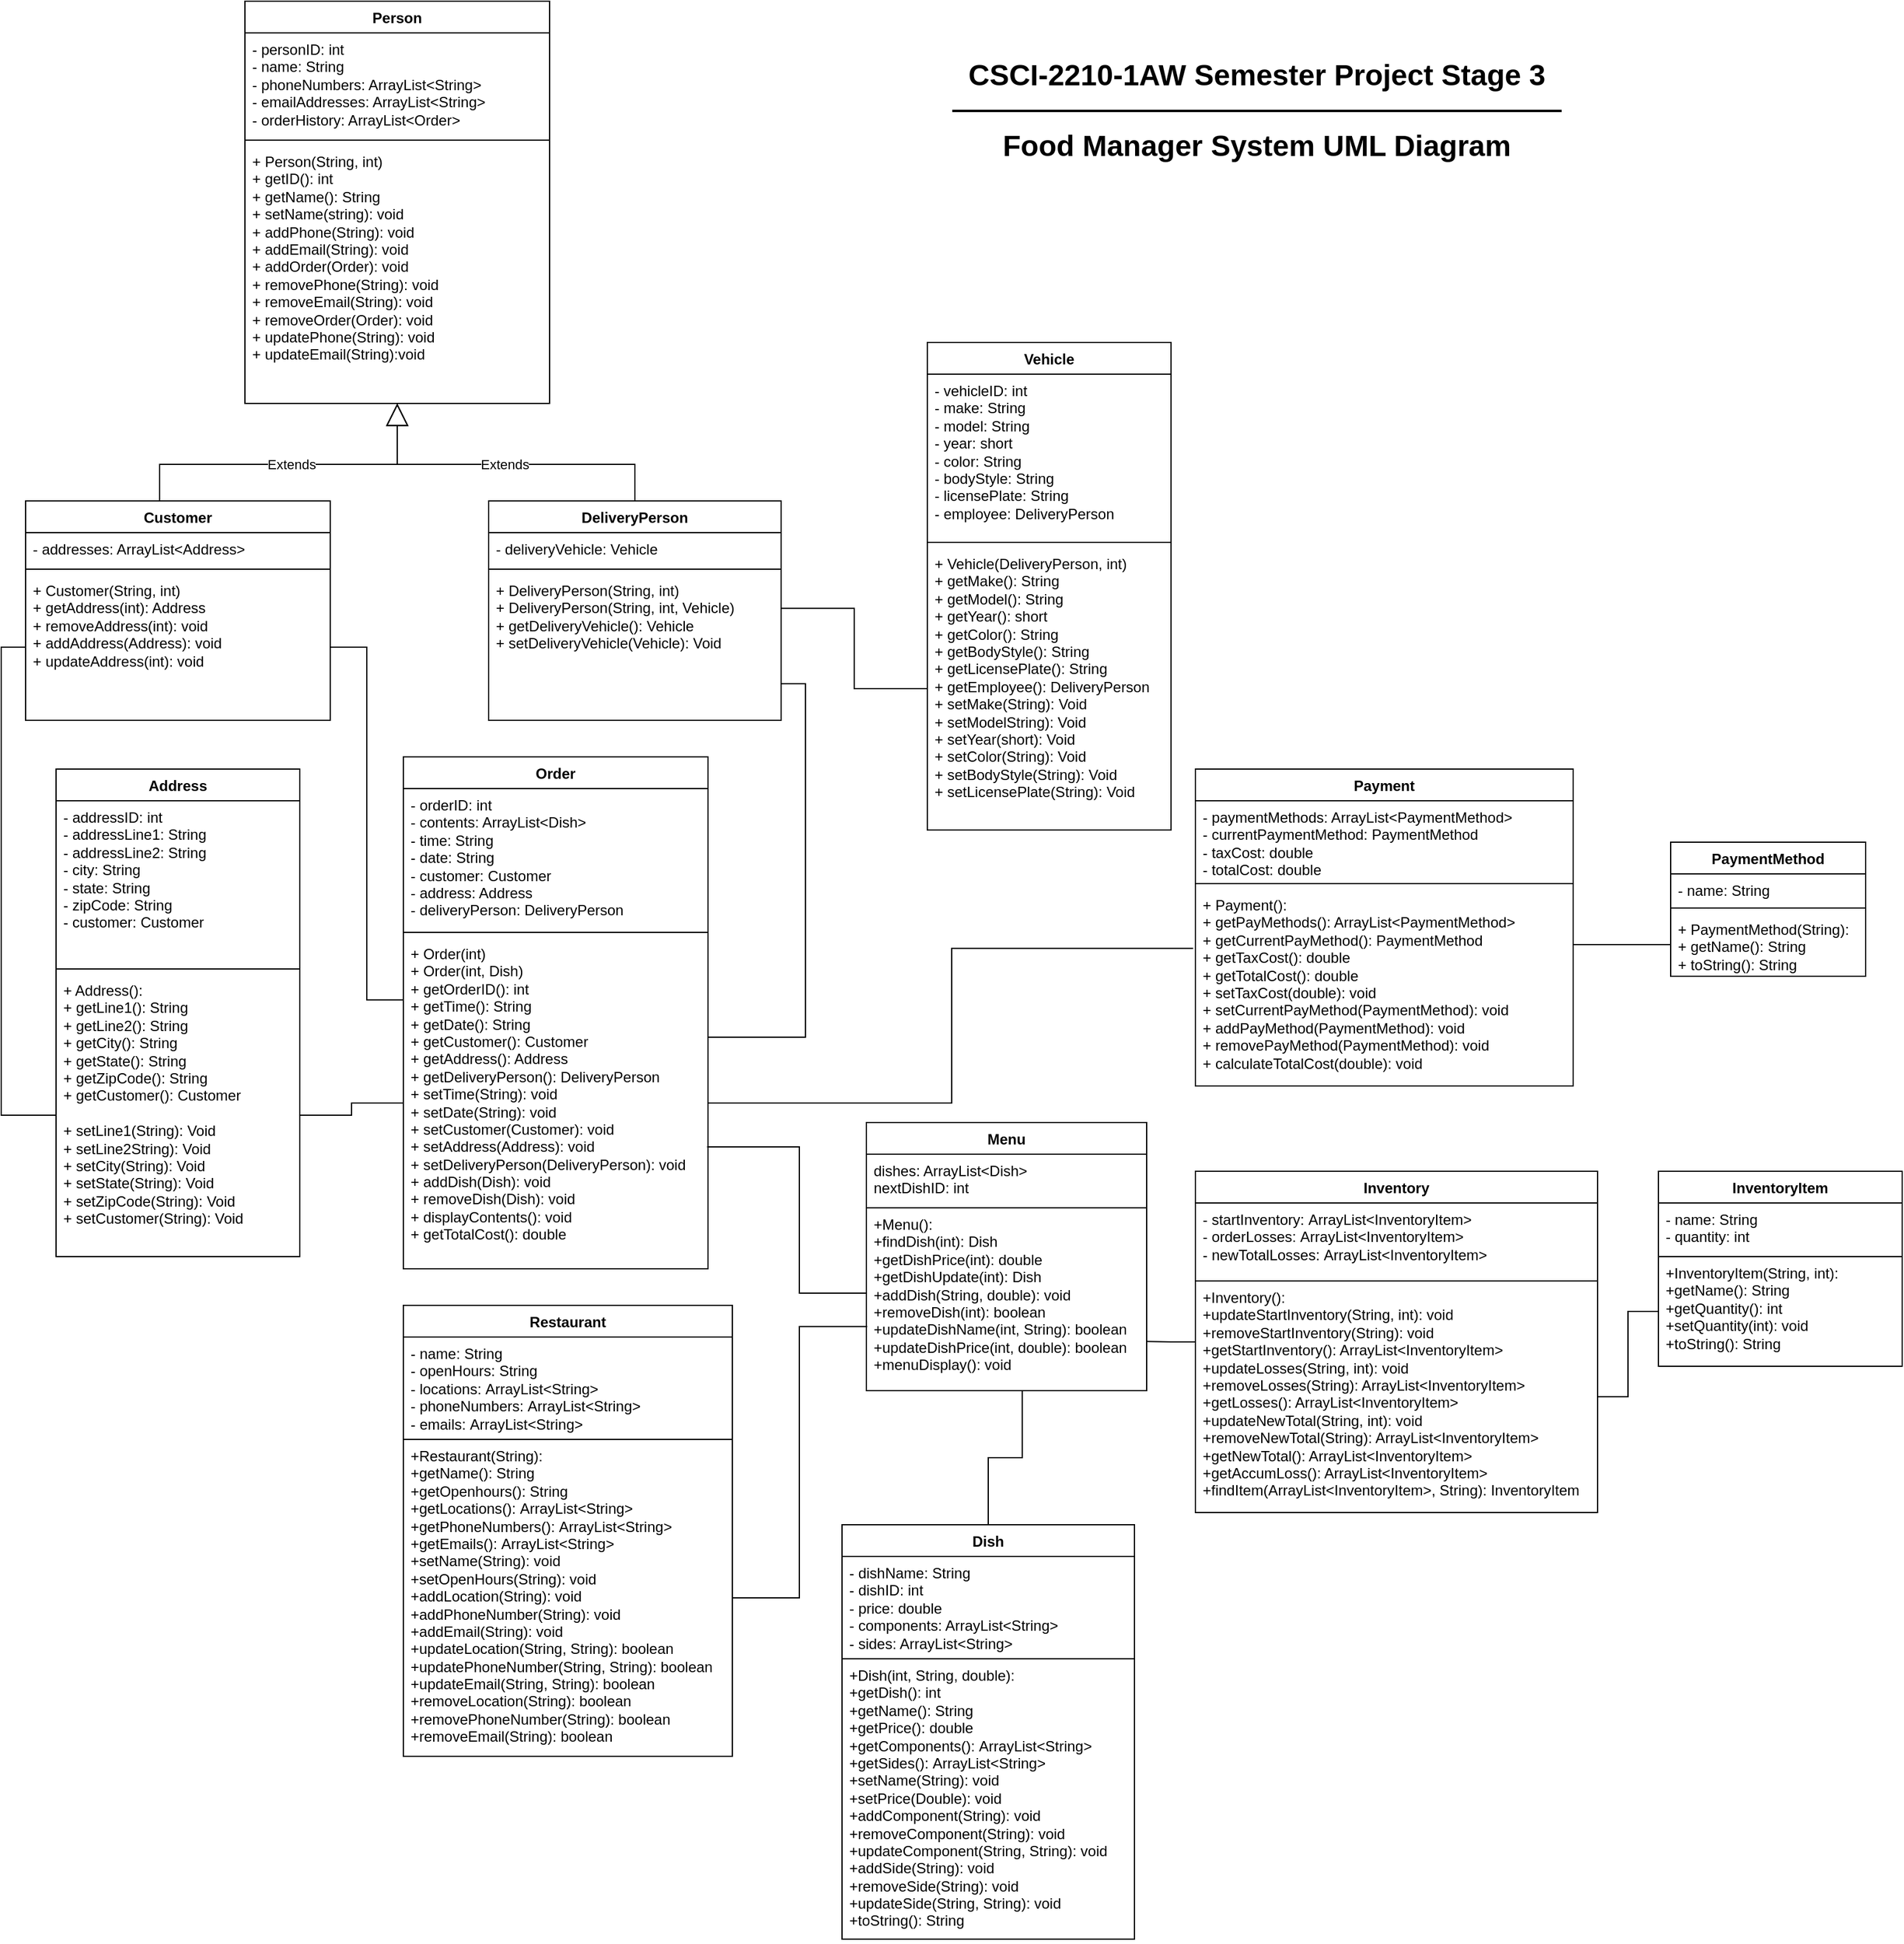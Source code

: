 <mxfile version="28.2.8">
  <diagram name="Page-1" id="2G-UBzK9TNp5vLxw_0e4">
    <mxGraphModel dx="2276" dy="1851" grid="1" gridSize="10" guides="1" tooltips="1" connect="1" arrows="1" fold="1" page="1" pageScale="1" pageWidth="850" pageHeight="1100" math="0" shadow="0">
      <root>
        <mxCell id="0" />
        <mxCell id="1" parent="0" />
        <mxCell id="qywuNPzPCbRa4dSA3wJB-5" value="Vehicle" style="swimlane;fontStyle=1;align=center;verticalAlign=top;childLayout=stackLayout;horizontal=1;startSize=26;horizontalStack=0;resizeParent=1;resizeParentMax=0;resizeLast=0;collapsible=1;marginBottom=0;whiteSpace=wrap;html=1;" parent="1" vertex="1">
          <mxGeometry x="120" y="-20" width="200" height="400" as="geometry" />
        </mxCell>
        <mxCell id="qywuNPzPCbRa4dSA3wJB-6" value="- vehicleID: int&lt;div&gt;- make: String&lt;/div&gt;&lt;div&gt;- model: String&lt;/div&gt;&lt;div&gt;- year: short&lt;/div&gt;&lt;div&gt;- color: String&lt;/div&gt;&lt;div&gt;- bodyStyle: String&lt;/div&gt;&lt;div&gt;- licensePlate: String&lt;/div&gt;&lt;div&gt;- employee: DeliveryPerson&lt;/div&gt;" style="text;strokeColor=none;fillColor=none;align=left;verticalAlign=top;spacingLeft=4;spacingRight=4;overflow=hidden;rotatable=0;points=[[0,0.5],[1,0.5]];portConstraint=eastwest;whiteSpace=wrap;html=1;" parent="qywuNPzPCbRa4dSA3wJB-5" vertex="1">
          <mxGeometry y="26" width="200" height="134" as="geometry" />
        </mxCell>
        <mxCell id="qywuNPzPCbRa4dSA3wJB-7" value="" style="line;strokeWidth=1;fillColor=none;align=left;verticalAlign=middle;spacingTop=-1;spacingLeft=3;spacingRight=3;rotatable=0;labelPosition=right;points=[];portConstraint=eastwest;strokeColor=inherit;" parent="qywuNPzPCbRa4dSA3wJB-5" vertex="1">
          <mxGeometry y="160" width="200" height="8" as="geometry" />
        </mxCell>
        <mxCell id="qywuNPzPCbRa4dSA3wJB-8" value="+ Vehicle(DeliveryPerson, int)&lt;div&gt;+ getMake(): String&lt;/div&gt;&lt;div&gt;+ getModel(): String&lt;/div&gt;&lt;div&gt;+ getYear(): short&lt;/div&gt;&lt;div&gt;+ getColor(): String&lt;/div&gt;&lt;div&gt;+ getBodyStyle(): String&lt;/div&gt;&lt;div&gt;+ getLicensePlate(): String&lt;/div&gt;&lt;div&gt;+ getEmployee(): DeliveryPerson&lt;/div&gt;&lt;div&gt;+ setMake(String): Void&lt;/div&gt;&lt;div&gt;+ setModelString): Void&lt;/div&gt;&lt;div&gt;+ setYear(short): Void&lt;/div&gt;&lt;div&gt;+ setColor(String): Void&lt;/div&gt;&lt;div&gt;+ setBodyStyle(String): Void&lt;/div&gt;&lt;div&gt;+ setLicensePlate(String): Void&lt;/div&gt;&lt;div&gt;&lt;br&gt;&lt;/div&gt;" style="text;strokeColor=none;fillColor=none;align=left;verticalAlign=top;spacingLeft=4;spacingRight=4;overflow=hidden;rotatable=0;points=[[0,0.5],[1,0.5]];portConstraint=eastwest;whiteSpace=wrap;html=1;" parent="qywuNPzPCbRa4dSA3wJB-5" vertex="1">
          <mxGeometry y="168" width="200" height="232" as="geometry" />
        </mxCell>
        <mxCell id="qywuNPzPCbRa4dSA3wJB-9" value="Address" style="swimlane;fontStyle=1;align=center;verticalAlign=top;childLayout=stackLayout;horizontal=1;startSize=26;horizontalStack=0;resizeParent=1;resizeParentMax=0;resizeLast=0;collapsible=1;marginBottom=0;whiteSpace=wrap;html=1;" parent="1" vertex="1">
          <mxGeometry x="-595" y="330" width="200" height="400" as="geometry" />
        </mxCell>
        <mxCell id="qywuNPzPCbRa4dSA3wJB-10" value="- addressID: int&lt;div&gt;&lt;span style=&quot;background-color: transparent; color: light-dark(rgb(0, 0, 0), rgb(255, 255, 255));&quot;&gt;- addressLine1: String&lt;/span&gt;&lt;/div&gt;&lt;div&gt;&lt;span style=&quot;background-color: transparent; color: light-dark(rgb(0, 0, 0), rgb(255, 255, 255));&quot;&gt;- addressLine2: String&lt;/span&gt;&lt;/div&gt;&lt;div&gt;&lt;span style=&quot;background-color: transparent; color: light-dark(rgb(0, 0, 0), rgb(255, 255, 255));&quot;&gt;- city: String&lt;/span&gt;&lt;/div&gt;&lt;div&gt;&lt;span style=&quot;background-color: transparent; color: light-dark(rgb(0, 0, 0), rgb(255, 255, 255));&quot;&gt;- state: String&lt;/span&gt;&lt;/div&gt;&lt;div&gt;&lt;span style=&quot;background-color: transparent; color: light-dark(rgb(0, 0, 0), rgb(255, 255, 255));&quot;&gt;- zipCode: String&lt;/span&gt;&lt;/div&gt;&lt;div&gt;&lt;span style=&quot;background-color: transparent; color: light-dark(rgb(0, 0, 0), rgb(255, 255, 255));&quot;&gt;- customer: Customer&lt;/span&gt;&lt;/div&gt;" style="text;strokeColor=none;fillColor=none;align=left;verticalAlign=top;spacingLeft=4;spacingRight=4;overflow=hidden;rotatable=0;points=[[0,0.5],[1,0.5]];portConstraint=eastwest;whiteSpace=wrap;html=1;" parent="qywuNPzPCbRa4dSA3wJB-9" vertex="1">
          <mxGeometry y="26" width="200" height="134" as="geometry" />
        </mxCell>
        <mxCell id="qywuNPzPCbRa4dSA3wJB-11" value="" style="line;strokeWidth=1;fillColor=none;align=left;verticalAlign=middle;spacingTop=-1;spacingLeft=3;spacingRight=3;rotatable=0;labelPosition=right;points=[];portConstraint=eastwest;strokeColor=inherit;" parent="qywuNPzPCbRa4dSA3wJB-9" vertex="1">
          <mxGeometry y="160" width="200" height="8" as="geometry" />
        </mxCell>
        <mxCell id="qywuNPzPCbRa4dSA3wJB-12" value="+ Address():&lt;div&gt;+ getLine1(): String&lt;/div&gt;&lt;div&gt;+ getLine2(): String&lt;/div&gt;&lt;div&gt;+ getCity(): String&lt;/div&gt;&lt;div&gt;+ getState(): String&lt;/div&gt;&lt;div&gt;+ getZipCode(): String&lt;/div&gt;&lt;div&gt;+ getCustomer(): Customer&lt;/div&gt;&lt;div&gt;&lt;br&gt;&lt;/div&gt;&lt;div&gt;+ setLine1(String): Void&lt;/div&gt;&lt;div&gt;+ setLine2String): Void&lt;/div&gt;&lt;div&gt;+ setCity(String): Void&lt;/div&gt;&lt;div&gt;+ setState(String): Void&lt;/div&gt;&lt;div&gt;+ setZipCode(String): Void&lt;/div&gt;&lt;div&gt;+ setCustomer(String): Void&lt;/div&gt;&lt;div&gt;&lt;br&gt;&lt;/div&gt;" style="text;strokeColor=none;fillColor=none;align=left;verticalAlign=top;spacingLeft=4;spacingRight=4;overflow=hidden;rotatable=0;points=[[0,0.5],[1,0.5]];portConstraint=eastwest;whiteSpace=wrap;html=1;" parent="qywuNPzPCbRa4dSA3wJB-9" vertex="1">
          <mxGeometry y="168" width="200" height="232" as="geometry" />
        </mxCell>
        <mxCell id="qywuNPzPCbRa4dSA3wJB-17" value="Order" style="swimlane;fontStyle=1;align=center;verticalAlign=top;childLayout=stackLayout;horizontal=1;startSize=26;horizontalStack=0;resizeParent=1;resizeParentMax=0;resizeLast=0;collapsible=1;marginBottom=0;whiteSpace=wrap;html=1;" parent="1" vertex="1">
          <mxGeometry x="-310" y="320" width="250" height="420" as="geometry" />
        </mxCell>
        <mxCell id="qywuNPzPCbRa4dSA3wJB-18" value="&lt;div&gt;- orderID: int&lt;/div&gt;&lt;div&gt;- contents: ArrayList&amp;lt;Dish&amp;gt;&lt;/div&gt;&lt;div&gt;- time: String&lt;/div&gt;&lt;div&gt;- date: String&lt;/div&gt;&lt;div&gt;- customer: Customer&lt;/div&gt;&lt;div&gt;- address: Address&lt;/div&gt;&lt;div&gt;- deliveryPerson: DeliveryPerson&lt;/div&gt;" style="text;strokeColor=none;fillColor=none;align=left;verticalAlign=top;spacingLeft=4;spacingRight=4;overflow=hidden;rotatable=0;points=[[0,0.5],[1,0.5]];portConstraint=eastwest;whiteSpace=wrap;html=1;" parent="qywuNPzPCbRa4dSA3wJB-17" vertex="1">
          <mxGeometry y="26" width="250" height="114" as="geometry" />
        </mxCell>
        <mxCell id="qywuNPzPCbRa4dSA3wJB-19" value="" style="line;strokeWidth=1;fillColor=none;align=left;verticalAlign=middle;spacingTop=-1;spacingLeft=3;spacingRight=3;rotatable=0;labelPosition=right;points=[];portConstraint=eastwest;strokeColor=inherit;" parent="qywuNPzPCbRa4dSA3wJB-17" vertex="1">
          <mxGeometry y="140" width="250" height="8" as="geometry" />
        </mxCell>
        <mxCell id="qywuNPzPCbRa4dSA3wJB-20" value="+ Order(int)&lt;div&gt;+ Order(int, Dish)&lt;br&gt;&lt;div&gt;&lt;div&gt;+ getOrderID(): int&lt;/div&gt;&lt;div&gt;+ getTime(): String&lt;/div&gt;&lt;/div&gt;&lt;div&gt;+ getDate(): String&lt;/div&gt;&lt;div&gt;+ getCustomer(): Customer&lt;/div&gt;&lt;div&gt;+ getAddress(): Address&lt;/div&gt;&lt;div&gt;+ getDeliveryPerson(): DeliveryPerson&lt;/div&gt;&lt;div&gt;&lt;div&gt;&lt;div&gt;+ setTime(String): void&lt;/div&gt;&lt;/div&gt;&lt;div&gt;+ setDate(String): void&lt;/div&gt;&lt;div&gt;+ setCustomer(Customer): void&lt;/div&gt;&lt;div&gt;+ setAddress(Address): void&lt;/div&gt;&lt;div&gt;+ setDeliveryPerson(DeliveryPerson): void&lt;/div&gt;&lt;/div&gt;&lt;/div&gt;&lt;div&gt;+ addDish(Dish): void&lt;/div&gt;&lt;div&gt;+ removeDish(Dish): void&lt;/div&gt;&lt;div&gt;+ displayContents(): void&lt;/div&gt;&lt;div&gt;+ getTotalCost(): double&lt;/div&gt;" style="text;strokeColor=none;fillColor=none;align=left;verticalAlign=top;spacingLeft=4;spacingRight=4;overflow=hidden;rotatable=0;points=[[0,0.5],[1,0.5]];portConstraint=eastwest;whiteSpace=wrap;html=1;" parent="qywuNPzPCbRa4dSA3wJB-17" vertex="1">
          <mxGeometry y="148" width="250" height="272" as="geometry" />
        </mxCell>
        <mxCell id="fJLxZldaC8GXOIMq1Dwn-1" value="Person" style="swimlane;fontStyle=1;align=center;verticalAlign=top;childLayout=stackLayout;horizontal=1;startSize=26;horizontalStack=0;resizeParent=1;resizeParentMax=0;resizeLast=0;collapsible=1;marginBottom=0;whiteSpace=wrap;html=1;" parent="1" vertex="1">
          <mxGeometry x="-440" y="-300" width="250" height="330" as="geometry" />
        </mxCell>
        <mxCell id="fJLxZldaC8GXOIMq1Dwn-2" value="&lt;div&gt;- personID: int&lt;/div&gt;&lt;div&gt;- name: String&lt;/div&gt;&lt;div&gt;- phoneNumbers: ArrayList&amp;lt;String&amp;gt;&lt;/div&gt;&lt;div&gt;- emailAddresses: ArrayList&amp;lt;String&amp;gt;&lt;/div&gt;&lt;div&gt;- orderHistory: ArrayList&amp;lt;Order&amp;gt;&lt;/div&gt;" style="text;strokeColor=none;fillColor=none;align=left;verticalAlign=top;spacingLeft=4;spacingRight=4;overflow=hidden;rotatable=0;points=[[0,0.5],[1,0.5]];portConstraint=eastwest;whiteSpace=wrap;html=1;" parent="fJLxZldaC8GXOIMq1Dwn-1" vertex="1">
          <mxGeometry y="26" width="250" height="84" as="geometry" />
        </mxCell>
        <mxCell id="fJLxZldaC8GXOIMq1Dwn-3" value="" style="line;strokeWidth=1;fillColor=none;align=left;verticalAlign=middle;spacingTop=-1;spacingLeft=3;spacingRight=3;rotatable=0;labelPosition=right;points=[];portConstraint=eastwest;strokeColor=inherit;" parent="fJLxZldaC8GXOIMq1Dwn-1" vertex="1">
          <mxGeometry y="110" width="250" height="8" as="geometry" />
        </mxCell>
        <mxCell id="fJLxZldaC8GXOIMq1Dwn-4" value="+ Person(String, int)&lt;div&gt;&lt;div&gt;+ getID(): int&lt;/div&gt;&lt;div&gt;+ getName(): String&lt;/div&gt;&lt;/div&gt;&lt;div&gt;+ setName(string): void&lt;/div&gt;&lt;div&gt;+ addPhone(String): void&lt;/div&gt;&lt;div&gt;+ addEmail(String): void&lt;/div&gt;&lt;div&gt;+ addOrder(Order): void&lt;/div&gt;&lt;div&gt;+ removePhone(String): void&lt;/div&gt;&lt;div&gt;+ removeEmail(String): void&lt;/div&gt;&lt;div&gt;+ removeOrder(Order): void&lt;/div&gt;&lt;div&gt;+ updatePhone(String): void&lt;/div&gt;&lt;div&gt;+ updateEmail(String):void&lt;/div&gt;&lt;div&gt;&lt;br&gt;&lt;/div&gt;&lt;div&gt;&lt;br&gt;&lt;/div&gt;" style="text;strokeColor=none;fillColor=none;align=left;verticalAlign=top;spacingLeft=4;spacingRight=4;overflow=hidden;rotatable=0;points=[[0,0.5],[1,0.5]];portConstraint=eastwest;whiteSpace=wrap;html=1;" parent="fJLxZldaC8GXOIMq1Dwn-1" vertex="1">
          <mxGeometry y="118" width="250" height="212" as="geometry" />
        </mxCell>
        <mxCell id="fJLxZldaC8GXOIMq1Dwn-12" value="DeliveryPerson" style="swimlane;fontStyle=1;align=center;verticalAlign=top;childLayout=stackLayout;horizontal=1;startSize=26;horizontalStack=0;resizeParent=1;resizeParentMax=0;resizeLast=0;collapsible=1;marginBottom=0;whiteSpace=wrap;html=1;" parent="1" vertex="1">
          <mxGeometry x="-240" y="110" width="240" height="180" as="geometry" />
        </mxCell>
        <mxCell id="fJLxZldaC8GXOIMq1Dwn-13" value="- deliveryVehicle: Vehicle" style="text;strokeColor=none;fillColor=none;align=left;verticalAlign=top;spacingLeft=4;spacingRight=4;overflow=hidden;rotatable=0;points=[[0,0.5],[1,0.5]];portConstraint=eastwest;whiteSpace=wrap;html=1;" parent="fJLxZldaC8GXOIMq1Dwn-12" vertex="1">
          <mxGeometry y="26" width="240" height="26" as="geometry" />
        </mxCell>
        <mxCell id="fJLxZldaC8GXOIMq1Dwn-14" value="" style="line;strokeWidth=1;fillColor=none;align=left;verticalAlign=middle;spacingTop=-1;spacingLeft=3;spacingRight=3;rotatable=0;labelPosition=right;points=[];portConstraint=eastwest;strokeColor=inherit;" parent="fJLxZldaC8GXOIMq1Dwn-12" vertex="1">
          <mxGeometry y="52" width="240" height="8" as="geometry" />
        </mxCell>
        <mxCell id="fJLxZldaC8GXOIMq1Dwn-15" value="+ DeliveryPerson(String, int)&lt;div&gt;+ DeliveryPerson(String, int, Vehicle)&lt;/div&gt;&lt;div&gt;+ getDeliveryVehicle(): Vehicle&lt;/div&gt;&lt;div&gt;+ setDeliveryVehicle(Vehicle): Void&lt;/div&gt;" style="text;strokeColor=none;fillColor=none;align=left;verticalAlign=top;spacingLeft=4;spacingRight=4;overflow=hidden;rotatable=0;points=[[0,0.5],[1,0.5]];portConstraint=eastwest;whiteSpace=wrap;html=1;" parent="fJLxZldaC8GXOIMq1Dwn-12" vertex="1">
          <mxGeometry y="60" width="240" height="120" as="geometry" />
        </mxCell>
        <mxCell id="fJLxZldaC8GXOIMq1Dwn-16" value="Customer" style="swimlane;fontStyle=1;align=center;verticalAlign=top;childLayout=stackLayout;horizontal=1;startSize=26;horizontalStack=0;resizeParent=1;resizeParentMax=0;resizeLast=0;collapsible=1;marginBottom=0;whiteSpace=wrap;html=1;" parent="1" vertex="1">
          <mxGeometry x="-620" y="110" width="250" height="180" as="geometry" />
        </mxCell>
        <mxCell id="fJLxZldaC8GXOIMq1Dwn-17" value="- addresses: ArrayList&amp;lt;Address&amp;gt;" style="text;strokeColor=none;fillColor=none;align=left;verticalAlign=top;spacingLeft=4;spacingRight=4;overflow=hidden;rotatable=0;points=[[0,0.5],[1,0.5]];portConstraint=eastwest;whiteSpace=wrap;html=1;" parent="fJLxZldaC8GXOIMq1Dwn-16" vertex="1">
          <mxGeometry y="26" width="250" height="26" as="geometry" />
        </mxCell>
        <mxCell id="fJLxZldaC8GXOIMq1Dwn-18" value="" style="line;strokeWidth=1;fillColor=none;align=left;verticalAlign=middle;spacingTop=-1;spacingLeft=3;spacingRight=3;rotatable=0;labelPosition=right;points=[];portConstraint=eastwest;strokeColor=inherit;" parent="fJLxZldaC8GXOIMq1Dwn-16" vertex="1">
          <mxGeometry y="52" width="250" height="8" as="geometry" />
        </mxCell>
        <mxCell id="fJLxZldaC8GXOIMq1Dwn-19" value="+ Customer(String, int)&lt;div&gt;+ getAddress(int): Address&lt;/div&gt;&lt;div&gt;+ removeAddress(int): void&lt;br&gt;&lt;div&gt;+ addAddress(Address): void&lt;/div&gt;&lt;div&gt;+ updateAddress(int): void&lt;/div&gt;&lt;div&gt;&lt;br&gt;&lt;div&gt;&lt;br&gt;&lt;/div&gt;&lt;/div&gt;&lt;/div&gt;" style="text;strokeColor=none;fillColor=none;align=left;verticalAlign=top;spacingLeft=4;spacingRight=4;overflow=hidden;rotatable=0;points=[[0,0.5],[1,0.5]];portConstraint=eastwest;whiteSpace=wrap;html=1;" parent="fJLxZldaC8GXOIMq1Dwn-16" vertex="1">
          <mxGeometry y="60" width="250" height="120" as="geometry" />
        </mxCell>
        <mxCell id="fJLxZldaC8GXOIMq1Dwn-20" value="Extends" style="endArrow=block;endSize=16;endFill=0;html=1;rounded=0;exitX=0.44;exitY=0;exitDx=0;exitDy=0;exitPerimeter=0;" parent="1" source="fJLxZldaC8GXOIMq1Dwn-16" target="fJLxZldaC8GXOIMq1Dwn-4" edge="1">
          <mxGeometry width="160" relative="1" as="geometry">
            <mxPoint x="-250" y="50" as="sourcePoint" />
            <mxPoint x="-320" y="30" as="targetPoint" />
            <Array as="points">
              <mxPoint x="-510" y="80" />
              <mxPoint x="-315" y="80" />
            </Array>
          </mxGeometry>
        </mxCell>
        <mxCell id="fJLxZldaC8GXOIMq1Dwn-21" value="Extends" style="endArrow=block;endSize=16;endFill=0;html=1;rounded=0;exitX=0.5;exitY=0;exitDx=0;exitDy=0;" parent="1" source="fJLxZldaC8GXOIMq1Dwn-12" target="fJLxZldaC8GXOIMq1Dwn-4" edge="1">
          <mxGeometry width="160" relative="1" as="geometry">
            <mxPoint x="-250" y="50" as="sourcePoint" />
            <mxPoint x="-320" y="40" as="targetPoint" />
            <Array as="points">
              <mxPoint x="-120" y="80" />
              <mxPoint x="-315" y="80" />
            </Array>
          </mxGeometry>
        </mxCell>
        <mxCell id="fJLxZldaC8GXOIMq1Dwn-32" style="edgeStyle=orthogonalEdgeStyle;rounded=0;orthogonalLoop=1;jettySize=auto;html=1;exitX=0.999;exitY=0.234;exitDx=0;exitDy=0;entryX=0;entryY=0.5;entryDx=0;entryDy=0;endArrow=none;endFill=0;exitPerimeter=0;" parent="1" source="fJLxZldaC8GXOIMq1Dwn-15" target="qywuNPzPCbRa4dSA3wJB-8" edge="1">
          <mxGeometry relative="1" as="geometry" />
        </mxCell>
        <mxCell id="fJLxZldaC8GXOIMq1Dwn-34" style="edgeStyle=orthogonalEdgeStyle;rounded=0;orthogonalLoop=1;jettySize=auto;html=1;exitX=0;exitY=0.5;exitDx=0;exitDy=0;entryX=0;entryY=0.5;entryDx=0;entryDy=0;endArrow=none;endFill=0;" parent="1" source="fJLxZldaC8GXOIMq1Dwn-19" target="qywuNPzPCbRa4dSA3wJB-12" edge="1">
          <mxGeometry relative="1" as="geometry" />
        </mxCell>
        <mxCell id="fJLxZldaC8GXOIMq1Dwn-35" style="edgeStyle=orthogonalEdgeStyle;rounded=0;orthogonalLoop=1;jettySize=auto;html=1;exitX=1;exitY=0.5;exitDx=0;exitDy=0;entryX=0.001;entryY=0.189;entryDx=0;entryDy=0;endArrow=none;endFill=0;entryPerimeter=0;" parent="1" source="fJLxZldaC8GXOIMq1Dwn-19" target="qywuNPzPCbRa4dSA3wJB-20" edge="1">
          <mxGeometry relative="1" as="geometry" />
        </mxCell>
        <mxCell id="fJLxZldaC8GXOIMq1Dwn-36" style="edgeStyle=orthogonalEdgeStyle;rounded=0;orthogonalLoop=1;jettySize=auto;html=1;exitX=1;exitY=0.667;exitDx=0;exitDy=0;entryX=1;entryY=0.5;entryDx=0;entryDy=0;endArrow=none;endFill=0;exitPerimeter=0;" parent="1" source="fJLxZldaC8GXOIMq1Dwn-15" target="qywuNPzPCbRa4dSA3wJB-20" edge="1">
          <mxGeometry relative="1" as="geometry">
            <Array as="points">
              <mxPoint x="20" y="260" />
              <mxPoint x="20" y="550" />
              <mxPoint x="-60" y="550" />
            </Array>
          </mxGeometry>
        </mxCell>
        <mxCell id="fJLxZldaC8GXOIMq1Dwn-38" style="edgeStyle=orthogonalEdgeStyle;rounded=0;orthogonalLoop=1;jettySize=auto;html=1;exitX=1;exitY=0.5;exitDx=0;exitDy=0;entryX=0;entryY=0.5;entryDx=0;entryDy=0;endArrow=none;endFill=0;" parent="1" source="qywuNPzPCbRa4dSA3wJB-12" target="qywuNPzPCbRa4dSA3wJB-20" edge="1">
          <mxGeometry relative="1" as="geometry" />
        </mxCell>
        <mxCell id="5nVbv-g8gykaqcQ3ydXq-1" value="Inventory" style="swimlane;fontStyle=1;align=center;verticalAlign=top;childLayout=stackLayout;horizontal=1;startSize=26;horizontalStack=0;resizeParent=1;resizeParentMax=0;resizeLast=0;collapsible=1;marginBottom=0;whiteSpace=wrap;html=1;" parent="1" vertex="1">
          <mxGeometry x="340" y="660" width="330" height="280" as="geometry" />
        </mxCell>
        <mxCell id="5nVbv-g8gykaqcQ3ydXq-38" value="-&amp;nbsp;startInventory:&amp;nbsp;ArrayList&amp;lt;InventoryItem&amp;gt;&lt;div&gt;- orderLosses:&amp;nbsp;ArrayList&amp;lt;InventoryItem&amp;gt;&lt;/div&gt;&lt;div&gt;- newTotalLosses:&amp;nbsp;ArrayList&amp;lt;InventoryItem&amp;gt;&lt;/div&gt;" style="text;strokeColor=default;fillColor=none;align=left;verticalAlign=top;spacingLeft=4;spacingRight=4;overflow=hidden;rotatable=0;points=[[0,0.5],[1,0.5]];portConstraint=eastwest;whiteSpace=wrap;html=1;" parent="5nVbv-g8gykaqcQ3ydXq-1" vertex="1">
          <mxGeometry y="26" width="330" height="64" as="geometry" />
        </mxCell>
        <mxCell id="5nVbv-g8gykaqcQ3ydXq-4" value="&lt;div&gt;+Inventory():&lt;/div&gt;&lt;div&gt;&lt;div&gt;+updateStartInventory(String, int): void&lt;/div&gt;&lt;div&gt;+removeStartInventory&lt;span style=&quot;background-color: transparent; color: light-dark(rgb(0, 0, 0), rgb(255, 255, 255));&quot;&gt;(String): void&lt;/span&gt;&lt;/div&gt;&lt;div&gt;+getStartInventory&lt;span style=&quot;background-color: transparent; color: light-dark(rgb(0, 0, 0), rgb(255, 255, 255));&quot;&gt;(): ArrayList&amp;lt;InventoryItem&amp;gt;&lt;/span&gt;&lt;/div&gt;&lt;div&gt;&lt;div&gt;+updateLosses&lt;span style=&quot;background-color: transparent; color: light-dark(rgb(0, 0, 0), rgb(255, 255, 255));&quot;&gt;(String, int): void&lt;/span&gt;&lt;/div&gt;&lt;div&gt;+removeLosses(String&lt;span style=&quot;background-color: transparent; color: light-dark(rgb(0, 0, 0), rgb(255, 255, 255));&quot;&gt;): ArrayList&amp;lt;InventoryItem&amp;gt;&lt;/span&gt;&lt;/div&gt;&lt;div&gt;+getLosses&lt;span style=&quot;background-color: transparent; color: light-dark(rgb(0, 0, 0), rgb(255, 255, 255));&quot;&gt;(): ArrayList&amp;lt;InventoryItem&amp;gt;&lt;/span&gt;&lt;/div&gt;&lt;div&gt;&lt;/div&gt;&lt;div&gt;&lt;div&gt;+updateNewTotal&lt;span style=&quot;background-color: transparent; color: light-dark(rgb(0, 0, 0), rgb(255, 255, 255));&quot;&gt;(String, int): void&lt;/span&gt;&lt;/div&gt;&lt;div&gt;+removeNewTotal(String&lt;span style=&quot;background-color: transparent; color: light-dark(rgb(0, 0, 0), rgb(255, 255, 255));&quot;&gt;): ArrayList&amp;lt;InventoryItem&amp;gt;&lt;/span&gt;&lt;/div&gt;&lt;div&gt;+getNewTotal&lt;span style=&quot;background-color: transparent; color: light-dark(rgb(0, 0, 0), rgb(255, 255, 255));&quot;&gt;(): ArrayList&amp;lt;InventoryItem&amp;gt;&lt;/span&gt;&lt;/div&gt;&lt;/div&gt;&lt;/div&gt;&lt;div&gt;+getAccumLoss&lt;span style=&quot;background-color: transparent; color: light-dark(rgb(0, 0, 0), rgb(255, 255, 255));&quot;&gt;(): ArrayList&amp;lt;InventoryItem&amp;gt;&lt;/span&gt;&lt;/div&gt;&lt;div&gt;&lt;span style=&quot;background-color: transparent; color: light-dark(rgb(0, 0, 0), rgb(255, 255, 255));&quot;&gt;+findItem&lt;/span&gt;&lt;span style=&quot;background-color: transparent; color: light-dark(rgb(0, 0, 0), rgb(255, 255, 255));&quot;&gt;(&lt;/span&gt;&lt;span style=&quot;background-color: transparent; color: light-dark(rgb(0, 0, 0), rgb(255, 255, 255));&quot;&gt;ArrayList&amp;lt;InventoryItem&amp;gt;, String&lt;/span&gt;&lt;span style=&quot;background-color: transparent; color: light-dark(rgb(0, 0, 0), rgb(255, 255, 255));&quot;&gt;):&amp;nbsp;&lt;/span&gt;&lt;span style=&quot;background-color: transparent;&quot;&gt;InventoryItem&lt;/span&gt;&lt;/div&gt;&lt;/div&gt;" style="text;strokeColor=none;fillColor=none;align=left;verticalAlign=top;spacingLeft=4;spacingRight=4;overflow=hidden;rotatable=0;points=[[0,0.5],[1,0.5]];portConstraint=eastwest;whiteSpace=wrap;html=1;" parent="5nVbv-g8gykaqcQ3ydXq-1" vertex="1">
          <mxGeometry y="90" width="330" height="190" as="geometry" />
        </mxCell>
        <mxCell id="5nVbv-g8gykaqcQ3ydXq-9" value="Menu" style="swimlane;fontStyle=1;align=center;verticalAlign=top;childLayout=stackLayout;horizontal=1;startSize=26;horizontalStack=0;resizeParent=1;resizeParentMax=0;resizeLast=0;collapsible=1;marginBottom=0;whiteSpace=wrap;html=1;" parent="1" vertex="1">
          <mxGeometry x="70" y="620" width="230" height="220" as="geometry" />
        </mxCell>
        <mxCell id="5nVbv-g8gykaqcQ3ydXq-37" value="dishes: ArrayList&amp;lt;Dish&amp;gt;&lt;div&gt;nextDishID: int&lt;/div&gt;" style="text;strokeColor=default;fillColor=none;align=left;verticalAlign=top;spacingLeft=4;spacingRight=4;overflow=hidden;rotatable=0;points=[[0,0.5],[1,0.5]];portConstraint=eastwest;whiteSpace=wrap;html=1;" parent="5nVbv-g8gykaqcQ3ydXq-9" vertex="1">
          <mxGeometry y="26" width="230" height="44" as="geometry" />
        </mxCell>
        <mxCell id="5nVbv-g8gykaqcQ3ydXq-12" value="&lt;div&gt;+Menu():&lt;/div&gt;&lt;div&gt;+findDish(int): Dish&lt;/div&gt;&lt;div&gt;+getDishPrice&lt;span style=&quot;background-color: transparent; color: light-dark(rgb(0, 0, 0), rgb(255, 255, 255));&quot;&gt;(int): double&lt;/span&gt;&lt;/div&gt;&lt;div&gt;+getDishUpdate&lt;span style=&quot;background-color: transparent; color: light-dark(rgb(0, 0, 0), rgb(255, 255, 255));&quot;&gt;(int): Dish&lt;/span&gt;&lt;/div&gt;&lt;div&gt;+addDish&lt;span style=&quot;background-color: transparent; color: light-dark(rgb(0, 0, 0), rgb(255, 255, 255));&quot;&gt;(String, double): void&lt;/span&gt;&lt;/div&gt;&lt;div&gt;+removeDish&lt;span style=&quot;background-color: transparent; color: light-dark(rgb(0, 0, 0), rgb(255, 255, 255));&quot;&gt;(int): boolean&lt;/span&gt;&lt;/div&gt;&lt;div&gt;+updateDishName&lt;span style=&quot;background-color: transparent; color: light-dark(rgb(0, 0, 0), rgb(255, 255, 255));&quot;&gt;(int, String): boolean&lt;/span&gt;&lt;/div&gt;&lt;div&gt;&lt;div&gt;+updateDishPrice&lt;span style=&quot;background-color: transparent; color: light-dark(rgb(0, 0, 0), rgb(255, 255, 255));&quot;&gt;(int, double): boolean&lt;/span&gt;&lt;/div&gt;&lt;/div&gt;&lt;div&gt;+menuDisplay&lt;span style=&quot;background-color: transparent; color: light-dark(rgb(0, 0, 0), rgb(255, 255, 255));&quot;&gt;(): void&lt;/span&gt;&lt;/div&gt;&lt;div&gt;&lt;br&gt;&lt;/div&gt;" style="text;strokeColor=none;fillColor=none;align=left;verticalAlign=top;spacingLeft=4;spacingRight=4;overflow=hidden;rotatable=0;points=[[0,0.5],[1,0.5]];portConstraint=eastwest;whiteSpace=wrap;html=1;" parent="5nVbv-g8gykaqcQ3ydXq-9" vertex="1">
          <mxGeometry y="70" width="230" height="150" as="geometry" />
        </mxCell>
        <mxCell id="5nVbv-g8gykaqcQ3ydXq-13" value="Restaurant" style="swimlane;fontStyle=1;align=center;verticalAlign=top;childLayout=stackLayout;horizontal=1;startSize=26;horizontalStack=0;resizeParent=1;resizeParentMax=0;resizeLast=0;collapsible=1;marginBottom=0;whiteSpace=wrap;html=1;" parent="1" vertex="1">
          <mxGeometry x="-310" y="770" width="270" height="370" as="geometry" />
        </mxCell>
        <mxCell id="5nVbv-g8gykaqcQ3ydXq-39" value="- name: String&lt;div&gt;- openHours:&amp;nbsp;String&lt;br&gt;&lt;div&gt;- locations:&amp;nbsp;ArrayList&amp;lt;String&amp;gt;&lt;/div&gt;&lt;div&gt;- phoneNumbers:&amp;nbsp;ArrayList&amp;lt;String&amp;gt;&lt;/div&gt;&lt;div&gt;- emails:&amp;nbsp;ArrayList&amp;lt;String&amp;gt;&lt;/div&gt;&lt;div&gt;&lt;br&gt;&lt;/div&gt;&lt;/div&gt;" style="text;strokeColor=default;fillColor=none;align=left;verticalAlign=top;spacingLeft=4;spacingRight=4;overflow=hidden;rotatable=0;points=[[0,0.5],[1,0.5]];portConstraint=eastwest;whiteSpace=wrap;html=1;" parent="5nVbv-g8gykaqcQ3ydXq-13" vertex="1">
          <mxGeometry y="26" width="270" height="84" as="geometry" />
        </mxCell>
        <mxCell id="5nVbv-g8gykaqcQ3ydXq-16" value="&lt;div&gt;+Restaurant(String):&lt;/div&gt;&lt;div&gt;&lt;div&gt;+getName(): String&lt;/div&gt;&lt;div&gt;+&lt;span style=&quot;background-color: transparent; color: light-dark(rgb(0, 0, 0), rgb(255, 255, 255));&quot;&gt;getOpenhours&lt;/span&gt;&lt;span style=&quot;background-color: transparent; color: light-dark(rgb(0, 0, 0), rgb(255, 255, 255));&quot;&gt;(): String&lt;/span&gt;&lt;/div&gt;&lt;div&gt;+getLocations&lt;span style=&quot;background-color: transparent; color: light-dark(rgb(0, 0, 0), rgb(255, 255, 255));&quot;&gt;():&amp;nbsp;&lt;/span&gt;&lt;span style=&quot;background-color: transparent; color: light-dark(rgb(0, 0, 0), rgb(255, 255, 255));&quot;&gt;ArrayList&amp;lt;String&amp;gt;&lt;/span&gt;&lt;/div&gt;&lt;div&gt;+getPhoneNumbers&lt;span style=&quot;background-color: transparent; color: light-dark(rgb(0, 0, 0), rgb(255, 255, 255));&quot;&gt;():&amp;nbsp;&lt;/span&gt;&lt;span style=&quot;background-color: transparent; color: light-dark(rgb(0, 0, 0), rgb(255, 255, 255));&quot;&gt;ArrayList&amp;lt;String&amp;gt;&lt;/span&gt;&lt;/div&gt;&lt;div&gt;+getEmails&lt;span style=&quot;background-color: transparent; color: light-dark(rgb(0, 0, 0), rgb(255, 255, 255));&quot;&gt;():&amp;nbsp;&lt;/span&gt;&lt;span style=&quot;background-color: transparent; color: light-dark(rgb(0, 0, 0), rgb(255, 255, 255));&quot;&gt;ArrayList&amp;lt;String&amp;gt;&lt;/span&gt;&lt;/div&gt;&lt;div&gt;&lt;span style=&quot;background-color: transparent; color: light-dark(rgb(0, 0, 0), rgb(255, 255, 255));&quot;&gt;+setName&lt;/span&gt;&lt;span style=&quot;background-color: transparent; color: light-dark(rgb(0, 0, 0), rgb(255, 255, 255));&quot;&gt;(String): void&lt;/span&gt;&lt;/div&gt;&lt;div&gt;+setOpenHours&lt;span style=&quot;background-color: transparent; color: light-dark(rgb(0, 0, 0), rgb(255, 255, 255));&quot;&gt;(String): void&lt;/span&gt;&lt;/div&gt;&lt;div&gt;+addLocation&lt;span style=&quot;background-color: transparent; color: light-dark(rgb(0, 0, 0), rgb(255, 255, 255));&quot;&gt;(String): void&lt;/span&gt;&lt;/div&gt;&lt;div&gt;+addPhoneNumber&lt;span style=&quot;color: light-dark(rgb(0, 0, 0), rgb(255, 255, 255)); background-color: transparent;&quot;&gt;(String): void&lt;/span&gt;&lt;br&gt;+&lt;span style=&quot;background-color: transparent; color: light-dark(rgb(0, 0, 0), rgb(255, 255, 255));&quot;&gt;addEmail&lt;/span&gt;&lt;span style=&quot;background-color: transparent; color: light-dark(rgb(0, 0, 0), rgb(255, 255, 255));&quot;&gt;(String): void&lt;/span&gt;&lt;/div&gt;&lt;div&gt;&lt;div&gt;+updateLocation&lt;span style=&quot;background-color: transparent; color: light-dark(rgb(0, 0, 0), rgb(255, 255, 255));&quot;&gt;(String, String): boolean&lt;/span&gt;&lt;/div&gt;&lt;div&gt;+updatePhoneNumber&lt;span style=&quot;color: light-dark(rgb(0, 0, 0), rgb(255, 255, 255)); background-color: transparent;&quot;&gt;(String&lt;/span&gt;&lt;span style=&quot;background-color: transparent; color: light-dark(rgb(0, 0, 0), rgb(255, 255, 255));&quot;&gt;, String&lt;/span&gt;&lt;span style=&quot;background-color: transparent; color: light-dark(rgb(0, 0, 0), rgb(255, 255, 255));&quot;&gt;):&amp;nbsp;&lt;/span&gt;&lt;span style=&quot;background-color: transparent; color: light-dark(rgb(0, 0, 0), rgb(255, 255, 255));&quot;&gt;boolean&lt;/span&gt;&lt;/div&gt;&lt;div&gt;+&lt;span style=&quot;background-color: transparent; color: light-dark(rgb(0, 0, 0), rgb(255, 255, 255));&quot;&gt;updateEmail&lt;/span&gt;&lt;span style=&quot;background-color: transparent; color: light-dark(rgb(0, 0, 0), rgb(255, 255, 255));&quot;&gt;(String&lt;/span&gt;&lt;span style=&quot;background-color: transparent; color: light-dark(rgb(0, 0, 0), rgb(255, 255, 255));&quot;&gt;, String&lt;/span&gt;&lt;span style=&quot;background-color: transparent; color: light-dark(rgb(0, 0, 0), rgb(255, 255, 255));&quot;&gt;):&amp;nbsp;&lt;/span&gt;&lt;span style=&quot;background-color: transparent; color: light-dark(rgb(0, 0, 0), rgb(255, 255, 255));&quot;&gt;boolean&lt;/span&gt;&lt;/div&gt;&lt;/div&gt;&lt;/div&gt;&lt;div&gt;&lt;div&gt;+removeLocation&lt;span style=&quot;background-color: transparent; color: light-dark(rgb(0, 0, 0), rgb(255, 255, 255));&quot;&gt;(String): boolean&lt;/span&gt;&lt;/div&gt;&lt;div&gt;+removePhoneNumber&lt;span style=&quot;color: light-dark(rgb(0, 0, 0), rgb(255, 255, 255)); background-color: transparent;&quot;&gt;(String&lt;/span&gt;&lt;span style=&quot;background-color: transparent; color: light-dark(rgb(0, 0, 0), rgb(255, 255, 255));&quot;&gt;):&amp;nbsp;&lt;/span&gt;&lt;span style=&quot;background-color: transparent; color: light-dark(rgb(0, 0, 0), rgb(255, 255, 255));&quot;&gt;boolean&lt;/span&gt;&lt;/div&gt;&lt;div&gt;+&lt;span style=&quot;background-color: transparent; color: light-dark(rgb(0, 0, 0), rgb(255, 255, 255));&quot;&gt;removeEmail&lt;/span&gt;&lt;span style=&quot;background-color: transparent; color: light-dark(rgb(0, 0, 0), rgb(255, 255, 255));&quot;&gt;(String&lt;/span&gt;&lt;span style=&quot;background-color: transparent; color: light-dark(rgb(0, 0, 0), rgb(255, 255, 255));&quot;&gt;):&amp;nbsp;&lt;/span&gt;&lt;span style=&quot;background-color: transparent; color: light-dark(rgb(0, 0, 0), rgb(255, 255, 255));&quot;&gt;boolean&lt;/span&gt;&lt;/div&gt;&lt;/div&gt;" style="text;strokeColor=none;fillColor=none;align=left;verticalAlign=top;spacingLeft=4;spacingRight=4;overflow=hidden;rotatable=0;points=[[0,0.5],[1,0.5]];portConstraint=eastwest;whiteSpace=wrap;html=1;" parent="5nVbv-g8gykaqcQ3ydXq-13" vertex="1">
          <mxGeometry y="110" width="270" height="260" as="geometry" />
        </mxCell>
        <mxCell id="5nVbv-g8gykaqcQ3ydXq-23" value="Payment" style="swimlane;fontStyle=1;align=center;verticalAlign=top;childLayout=stackLayout;horizontal=1;startSize=26;horizontalStack=0;resizeParent=1;resizeParentMax=0;resizeLast=0;collapsible=1;marginBottom=0;whiteSpace=wrap;html=1;" parent="1" vertex="1">
          <mxGeometry x="340" y="330" width="310" height="260" as="geometry" />
        </mxCell>
        <mxCell id="5nVbv-g8gykaqcQ3ydXq-24" value="- paymentMethods: ArrayList&amp;lt;PaymentMethod&amp;gt;&lt;div&gt;- currentPaymentMethod: PaymentMethod&lt;br&gt;&lt;div&gt;- taxCost: double&lt;/div&gt;&lt;div&gt;- totalCost: double&lt;/div&gt;&lt;/div&gt;" style="text;strokeColor=none;fillColor=none;align=left;verticalAlign=top;spacingLeft=4;spacingRight=4;overflow=hidden;rotatable=0;points=[[0,0.5],[1,0.5]];portConstraint=eastwest;whiteSpace=wrap;html=1;" parent="5nVbv-g8gykaqcQ3ydXq-23" vertex="1">
          <mxGeometry y="26" width="310" height="64" as="geometry" />
        </mxCell>
        <mxCell id="5nVbv-g8gykaqcQ3ydXq-25" value="" style="line;strokeWidth=1;fillColor=none;align=left;verticalAlign=middle;spacingTop=-1;spacingLeft=3;spacingRight=3;rotatable=0;labelPosition=right;points=[];portConstraint=eastwest;strokeColor=inherit;" parent="5nVbv-g8gykaqcQ3ydXq-23" vertex="1">
          <mxGeometry y="90" width="310" height="8" as="geometry" />
        </mxCell>
        <mxCell id="5nVbv-g8gykaqcQ3ydXq-26" value="&lt;div&gt;&lt;div&gt;&lt;div&gt;+ Payment():&lt;/div&gt;&lt;/div&gt;&lt;/div&gt;&lt;div&gt;+ getPayMethods(): ArrayList&amp;lt;PaymentMethod&amp;gt;&lt;/div&gt;&lt;div&gt;+ getCurrentPayMethod(): PaymentMethod&lt;/div&gt;&lt;div&gt;+ getTaxCost(): double&lt;/div&gt;&lt;div&gt;+ getTotalCost(): double&lt;/div&gt;&lt;div&gt;+ setTaxCost(double): void&lt;/div&gt;&lt;div&gt;+ setCurrentPayMethod(&lt;span style=&quot;background-color: transparent; color: light-dark(rgb(0, 0, 0), rgb(255, 255, 255));&quot;&gt;PaymentMethod&lt;/span&gt;&lt;span style=&quot;background-color: transparent; color: light-dark(rgb(0, 0, 0), rgb(255, 255, 255));&quot;&gt;): void&lt;/span&gt;&lt;/div&gt;&lt;div&gt;+ addPayMethod(&lt;span style=&quot;background-color: transparent; color: light-dark(rgb(0, 0, 0), rgb(255, 255, 255));&quot;&gt;PaymentMethod&lt;/span&gt;&lt;span style=&quot;background-color: transparent; color: light-dark(rgb(0, 0, 0), rgb(255, 255, 255));&quot;&gt;): void&lt;/span&gt;&lt;/div&gt;&lt;div&gt;+ removePayMethod(PaymentMethod): void&lt;/div&gt;&lt;div&gt;+ calculateTotalCost(double): void&lt;/div&gt;" style="text;strokeColor=none;fillColor=none;align=left;verticalAlign=top;spacingLeft=4;spacingRight=4;overflow=hidden;rotatable=0;points=[[0,0.5],[1,0.5]];portConstraint=eastwest;whiteSpace=wrap;html=1;" parent="5nVbv-g8gykaqcQ3ydXq-23" vertex="1">
          <mxGeometry y="98" width="310" height="162" as="geometry" />
        </mxCell>
        <mxCell id="5nVbv-g8gykaqcQ3ydXq-31" style="edgeStyle=orthogonalEdgeStyle;rounded=0;orthogonalLoop=1;jettySize=auto;html=1;entryX=0.998;entryY=0.731;entryDx=0;entryDy=0;entryPerimeter=0;endArrow=none;endFill=0;" parent="1" source="5nVbv-g8gykaqcQ3ydXq-1" target="5nVbv-g8gykaqcQ3ydXq-12" edge="1">
          <mxGeometry relative="1" as="geometry" />
        </mxCell>
        <mxCell id="5nVbv-g8gykaqcQ3ydXq-33" style="edgeStyle=orthogonalEdgeStyle;rounded=0;orthogonalLoop=1;jettySize=auto;html=1;entryX=0.997;entryY=0.633;entryDx=0;entryDy=0;entryPerimeter=0;exitX=0;exitY=0.5;exitDx=0;exitDy=0;endArrow=none;endFill=0;" parent="1" source="5nVbv-g8gykaqcQ3ydXq-12" edge="1">
          <mxGeometry relative="1" as="geometry">
            <mxPoint x="70" y="640" as="sourcePoint" />
            <mxPoint x="-60.75" y="639.996" as="targetPoint" />
            <Array as="points">
              <mxPoint x="70" y="760" />
              <mxPoint x="15" y="760" />
              <mxPoint x="15" y="640" />
            </Array>
          </mxGeometry>
        </mxCell>
        <mxCell id="5nVbv-g8gykaqcQ3ydXq-41" value="InventoryItem" style="swimlane;fontStyle=1;align=center;verticalAlign=top;childLayout=stackLayout;horizontal=1;startSize=26;horizontalStack=0;resizeParent=1;resizeParentMax=0;resizeLast=0;collapsible=1;marginBottom=0;whiteSpace=wrap;html=1;" parent="1" vertex="1">
          <mxGeometry x="720" y="660" width="200" height="160" as="geometry" />
        </mxCell>
        <mxCell id="5nVbv-g8gykaqcQ3ydXq-42" value="- name: String&lt;div&gt;- quantity: int&lt;/div&gt;" style="text;strokeColor=default;fillColor=none;align=left;verticalAlign=top;spacingLeft=4;spacingRight=4;overflow=hidden;rotatable=0;points=[[0,0.5],[1,0.5]];portConstraint=eastwest;whiteSpace=wrap;html=1;" parent="5nVbv-g8gykaqcQ3ydXq-41" vertex="1">
          <mxGeometry y="26" width="200" height="44" as="geometry" />
        </mxCell>
        <mxCell id="5nVbv-g8gykaqcQ3ydXq-43" value="&lt;div&gt;+InventoryItem(String, int):&lt;/div&gt;&lt;div&gt;&lt;div&gt;+getName(): String&lt;/div&gt;&lt;div&gt;+getQuantity&lt;span style=&quot;background-color: transparent; color: light-dark(rgb(0, 0, 0), rgb(255, 255, 255));&quot;&gt;(): int&lt;/span&gt;&lt;/div&gt;&lt;div&gt;+setQuantity&lt;span style=&quot;background-color: transparent; color: light-dark(rgb(0, 0, 0), rgb(255, 255, 255));&quot;&gt;(int): void&lt;/span&gt;&lt;/div&gt;&lt;div&gt;+toString&lt;span style=&quot;background-color: transparent; color: light-dark(rgb(0, 0, 0), rgb(255, 255, 255));&quot;&gt;(): String&lt;/span&gt;&lt;/div&gt;&lt;div&gt;&lt;br&gt;&lt;/div&gt;&lt;/div&gt;" style="text;strokeColor=none;fillColor=none;align=left;verticalAlign=top;spacingLeft=4;spacingRight=4;overflow=hidden;rotatable=0;points=[[0,0.5],[1,0.5]];portConstraint=eastwest;whiteSpace=wrap;html=1;" parent="5nVbv-g8gykaqcQ3ydXq-41" vertex="1">
          <mxGeometry y="70" width="200" height="90" as="geometry" />
        </mxCell>
        <mxCell id="5nVbv-g8gykaqcQ3ydXq-44" style="edgeStyle=orthogonalEdgeStyle;rounded=0;orthogonalLoop=1;jettySize=auto;html=1;entryX=1;entryY=0.5;entryDx=0;entryDy=0;endArrow=none;endFill=0;" parent="1" source="5nVbv-g8gykaqcQ3ydXq-43" target="5nVbv-g8gykaqcQ3ydXq-4" edge="1">
          <mxGeometry relative="1" as="geometry" />
        </mxCell>
        <mxCell id="5nVbv-g8gykaqcQ3ydXq-46" style="edgeStyle=orthogonalEdgeStyle;rounded=0;orthogonalLoop=1;jettySize=auto;html=1;entryX=-0.006;entryY=0.303;entryDx=0;entryDy=0;entryPerimeter=0;endArrow=none;endFill=0;" parent="1" source="qywuNPzPCbRa4dSA3wJB-20" target="5nVbv-g8gykaqcQ3ydXq-26" edge="1">
          <mxGeometry relative="1" as="geometry" />
        </mxCell>
        <mxCell id="5nVbv-g8gykaqcQ3ydXq-47" style="edgeStyle=orthogonalEdgeStyle;rounded=0;orthogonalLoop=1;jettySize=auto;html=1;entryX=0.003;entryY=0.649;entryDx=0;entryDy=0;entryPerimeter=0;endArrow=none;endFill=0;" parent="1" source="5nVbv-g8gykaqcQ3ydXq-16" target="5nVbv-g8gykaqcQ3ydXq-12" edge="1">
          <mxGeometry relative="1" as="geometry" />
        </mxCell>
        <mxCell id="5nVbv-g8gykaqcQ3ydXq-48" value="Dish" style="swimlane;fontStyle=1;align=center;verticalAlign=top;childLayout=stackLayout;horizontal=1;startSize=26;horizontalStack=0;resizeParent=1;resizeParentMax=0;resizeLast=0;collapsible=1;marginBottom=0;whiteSpace=wrap;html=1;" parent="1" vertex="1">
          <mxGeometry x="50" y="950" width="240" height="340" as="geometry" />
        </mxCell>
        <mxCell id="5nVbv-g8gykaqcQ3ydXq-49" value="&lt;div&gt;- dishName: String&lt;/div&gt;-&lt;span style=&quot;background-color: transparent; color: light-dark(rgb(0, 0, 0), rgb(255, 255, 255));&quot;&gt;&amp;nbsp;dishID: int&lt;/span&gt;&lt;div&gt;- price: double&lt;br&gt;&lt;div&gt;- components: ArrayList&amp;lt;String&amp;gt;&lt;/div&gt;&lt;div&gt;- sides: ArrayList&amp;lt;String&amp;gt;&lt;/div&gt;&lt;/div&gt;" style="text;strokeColor=default;fillColor=none;align=left;verticalAlign=top;spacingLeft=4;spacingRight=4;overflow=hidden;rotatable=0;points=[[0,0.5],[1,0.5]];portConstraint=eastwest;whiteSpace=wrap;html=1;" parent="5nVbv-g8gykaqcQ3ydXq-48" vertex="1">
          <mxGeometry y="26" width="240" height="84" as="geometry" />
        </mxCell>
        <mxCell id="5nVbv-g8gykaqcQ3ydXq-50" value="&lt;div&gt;+Dish(int, String, double):&lt;/div&gt;&lt;div&gt;+getDish(): int&lt;/div&gt;&lt;div&gt;+getName&lt;span style=&quot;background-color: transparent; color: light-dark(rgb(0, 0, 0), rgb(255, 255, 255));&quot;&gt;(): String&lt;/span&gt;&lt;/div&gt;&lt;div&gt;+getPrice&lt;span style=&quot;background-color: transparent; color: light-dark(rgb(0, 0, 0), rgb(255, 255, 255));&quot;&gt;(): double&lt;/span&gt;&lt;/div&gt;&lt;div&gt;+getComponents&lt;span style=&quot;background-color: transparent; color: light-dark(rgb(0, 0, 0), rgb(255, 255, 255));&quot;&gt;():&amp;nbsp;&lt;/span&gt;&lt;span style=&quot;background-color: transparent; color: light-dark(rgb(0, 0, 0), rgb(255, 255, 255));&quot;&gt;ArrayList&amp;lt;String&amp;gt;&lt;/span&gt;&lt;/div&gt;&lt;div&gt;+getSides&lt;span style=&quot;background-color: transparent; color: light-dark(rgb(0, 0, 0), rgb(255, 255, 255));&quot;&gt;():&amp;nbsp;&lt;/span&gt;&lt;span style=&quot;background-color: transparent; color: light-dark(rgb(0, 0, 0), rgb(255, 255, 255));&quot;&gt;ArrayList&amp;lt;String&amp;gt;&lt;/span&gt;&lt;/div&gt;&lt;div&gt;+setName&lt;span style=&quot;background-color: transparent; color: light-dark(rgb(0, 0, 0), rgb(255, 255, 255));&quot;&gt;(String): void&lt;/span&gt;&lt;/div&gt;&lt;div&gt;+setPrice&lt;span style=&quot;background-color: transparent; color: light-dark(rgb(0, 0, 0), rgb(255, 255, 255));&quot;&gt;(Double): void&lt;/span&gt;&lt;/div&gt;&lt;div&gt;+addComponent&lt;span style=&quot;background-color: transparent; color: light-dark(rgb(0, 0, 0), rgb(255, 255, 255));&quot;&gt;(String): void&lt;/span&gt;&lt;/div&gt;&lt;div&gt;+removeComponent(String): void&lt;br&gt;+updateComponent&lt;span style=&quot;background-color: transparent; color: light-dark(rgb(0, 0, 0), rgb(255, 255, 255));&quot;&gt;(String, String): void&lt;/span&gt;&lt;/div&gt;&lt;div&gt;&lt;div&gt;+addSide&lt;span style=&quot;background-color: transparent; color: light-dark(rgb(0, 0, 0), rgb(255, 255, 255));&quot;&gt;(String): void&lt;/span&gt;&lt;/div&gt;&lt;div&gt;+removeSide(String): void&lt;br&gt;+updateSide&lt;span style=&quot;background-color: transparent; color: light-dark(rgb(0, 0, 0), rgb(255, 255, 255));&quot;&gt;(String, String): void&lt;/span&gt;&lt;/div&gt;&lt;/div&gt;&lt;div&gt;&lt;div&gt;+toString&lt;span style=&quot;background-color: transparent; color: light-dark(rgb(0, 0, 0), rgb(255, 255, 255));&quot;&gt;(): String&lt;/span&gt;&lt;/div&gt;&lt;/div&gt;" style="text;strokeColor=none;fillColor=none;align=left;verticalAlign=top;spacingLeft=4;spacingRight=4;overflow=hidden;rotatable=0;points=[[0,0.5],[1,0.5]];portConstraint=eastwest;whiteSpace=wrap;html=1;" parent="5nVbv-g8gykaqcQ3ydXq-48" vertex="1">
          <mxGeometry y="110" width="240" height="230" as="geometry" />
        </mxCell>
        <mxCell id="5nVbv-g8gykaqcQ3ydXq-54" style="edgeStyle=orthogonalEdgeStyle;rounded=0;orthogonalLoop=1;jettySize=auto;html=1;exitX=0.5;exitY=0;exitDx=0;exitDy=0;entryX=0.556;entryY=1.003;entryDx=0;entryDy=0;entryPerimeter=0;endArrow=none;endFill=0;" parent="1" source="5nVbv-g8gykaqcQ3ydXq-48" target="5nVbv-g8gykaqcQ3ydXq-12" edge="1">
          <mxGeometry relative="1" as="geometry" />
        </mxCell>
        <mxCell id="lgsjcN5f_fQaCHDO9ABn-1" value="PaymentMethod" style="swimlane;fontStyle=1;align=center;verticalAlign=top;childLayout=stackLayout;horizontal=1;startSize=26;horizontalStack=0;resizeParent=1;resizeParentMax=0;resizeLast=0;collapsible=1;marginBottom=0;whiteSpace=wrap;html=1;" parent="1" vertex="1">
          <mxGeometry x="730" y="390" width="160" height="110" as="geometry" />
        </mxCell>
        <mxCell id="lgsjcN5f_fQaCHDO9ABn-2" value="- name: String" style="text;strokeColor=none;fillColor=none;align=left;verticalAlign=top;spacingLeft=4;spacingRight=4;overflow=hidden;rotatable=0;points=[[0,0.5],[1,0.5]];portConstraint=eastwest;whiteSpace=wrap;html=1;" parent="lgsjcN5f_fQaCHDO9ABn-1" vertex="1">
          <mxGeometry y="26" width="160" height="24" as="geometry" />
        </mxCell>
        <mxCell id="lgsjcN5f_fQaCHDO9ABn-3" value="" style="line;strokeWidth=1;fillColor=none;align=left;verticalAlign=middle;spacingTop=-1;spacingLeft=3;spacingRight=3;rotatable=0;labelPosition=right;points=[];portConstraint=eastwest;strokeColor=inherit;" parent="lgsjcN5f_fQaCHDO9ABn-1" vertex="1">
          <mxGeometry y="50" width="160" height="8" as="geometry" />
        </mxCell>
        <mxCell id="lgsjcN5f_fQaCHDO9ABn-4" value="&lt;div&gt;&lt;div&gt;&lt;div&gt;+ PaymentMethod(String):&lt;/div&gt;&lt;/div&gt;&lt;/div&gt;&lt;div&gt;+ getName(): String&lt;/div&gt;&lt;div&gt;+ toString(): String&lt;/div&gt;" style="text;strokeColor=none;fillColor=none;align=left;verticalAlign=top;spacingLeft=4;spacingRight=4;overflow=hidden;rotatable=0;points=[[0,0.5],[1,0.5]];portConstraint=eastwest;whiteSpace=wrap;html=1;" parent="lgsjcN5f_fQaCHDO9ABn-1" vertex="1">
          <mxGeometry y="58" width="160" height="52" as="geometry" />
        </mxCell>
        <mxCell id="f6dO3EE6Y4DINkU0_tAP-1" style="edgeStyle=orthogonalEdgeStyle;rounded=0;orthogonalLoop=1;jettySize=auto;html=1;exitX=0;exitY=0.5;exitDx=0;exitDy=0;entryX=0.999;entryY=0.284;entryDx=0;entryDy=0;entryPerimeter=0;endArrow=none;endFill=0;" parent="1" source="lgsjcN5f_fQaCHDO9ABn-4" target="5nVbv-g8gykaqcQ3ydXq-26" edge="1">
          <mxGeometry relative="1" as="geometry" />
        </mxCell>
        <mxCell id="f6dO3EE6Y4DINkU0_tAP-2" value="&lt;div&gt;CSCI-2210-1AW Semester Project Stage 3&lt;/div&gt;&lt;div&gt;&lt;strike&gt;&amp;nbsp; &amp;nbsp; &amp;nbsp; &amp;nbsp; &amp;nbsp; &amp;nbsp; &amp;nbsp; &amp;nbsp; &amp;nbsp; &amp;nbsp; &amp;nbsp; &amp;nbsp; &amp;nbsp; &amp;nbsp; &amp;nbsp; &amp;nbsp; &amp;nbsp; &amp;nbsp; &amp;nbsp; &amp;nbsp; &amp;nbsp; &amp;nbsp; &amp;nbsp; &amp;nbsp; &amp;nbsp; &amp;nbsp; &amp;nbsp; &amp;nbsp; &amp;nbsp; &amp;nbsp; &amp;nbsp; &amp;nbsp; &amp;nbsp; &amp;nbsp; &amp;nbsp; &amp;nbsp; &amp;nbsp; &amp;nbsp;&lt;/strike&gt;&lt;/div&gt;Food Manager System UML Diagram" style="text;strokeColor=none;fillColor=none;html=1;fontSize=24;fontStyle=1;verticalAlign=middle;align=center;" parent="1" vertex="1">
          <mxGeometry x="340" y="-230" width="100" height="40" as="geometry" />
        </mxCell>
      </root>
    </mxGraphModel>
  </diagram>
</mxfile>
